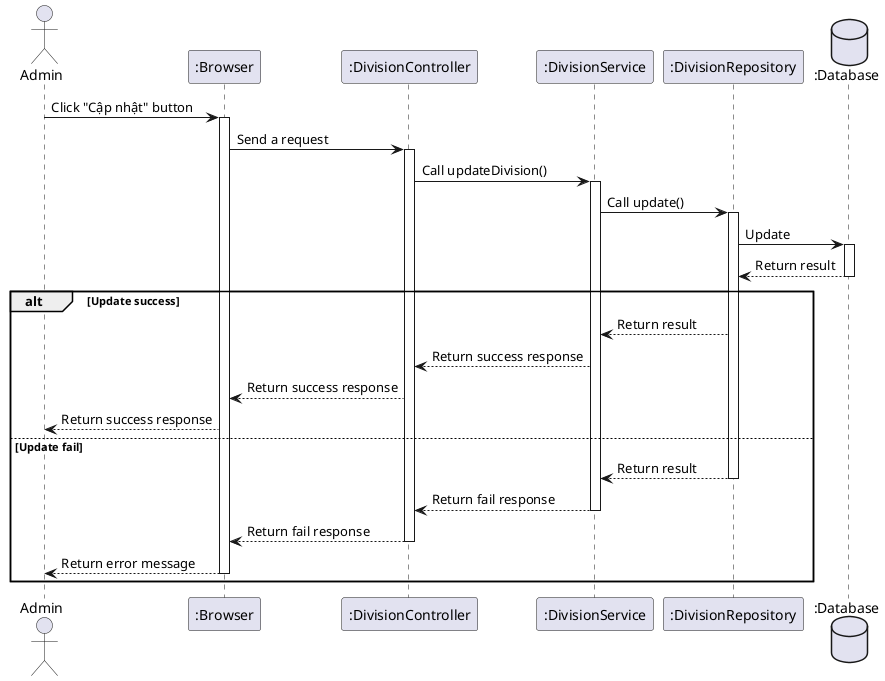 @startuml
actor Admin as user

participant ":Browser" as a
participant ":DivisionController" as b
participant ":DivisionService" as c
participant ":DivisionRepository" as d
database ":Database" as e

user -> a++: Click "Cập nhật" button
a -> b++: Send a request
b -> c++: Call updateDivision()
c -> d++: Call update()
d -> e++: Update

e --> d--: Return result
alt Update success 
    d --> c: Return result
    c --> b: Return success response
    b --> a: Return success response
    a --> user: Return success response
else Update fail
    d --> c--: Return result
    c --> b--: Return fail response
    b --> a--: Return fail response
    a --> user--: Return error message
end
@endumls